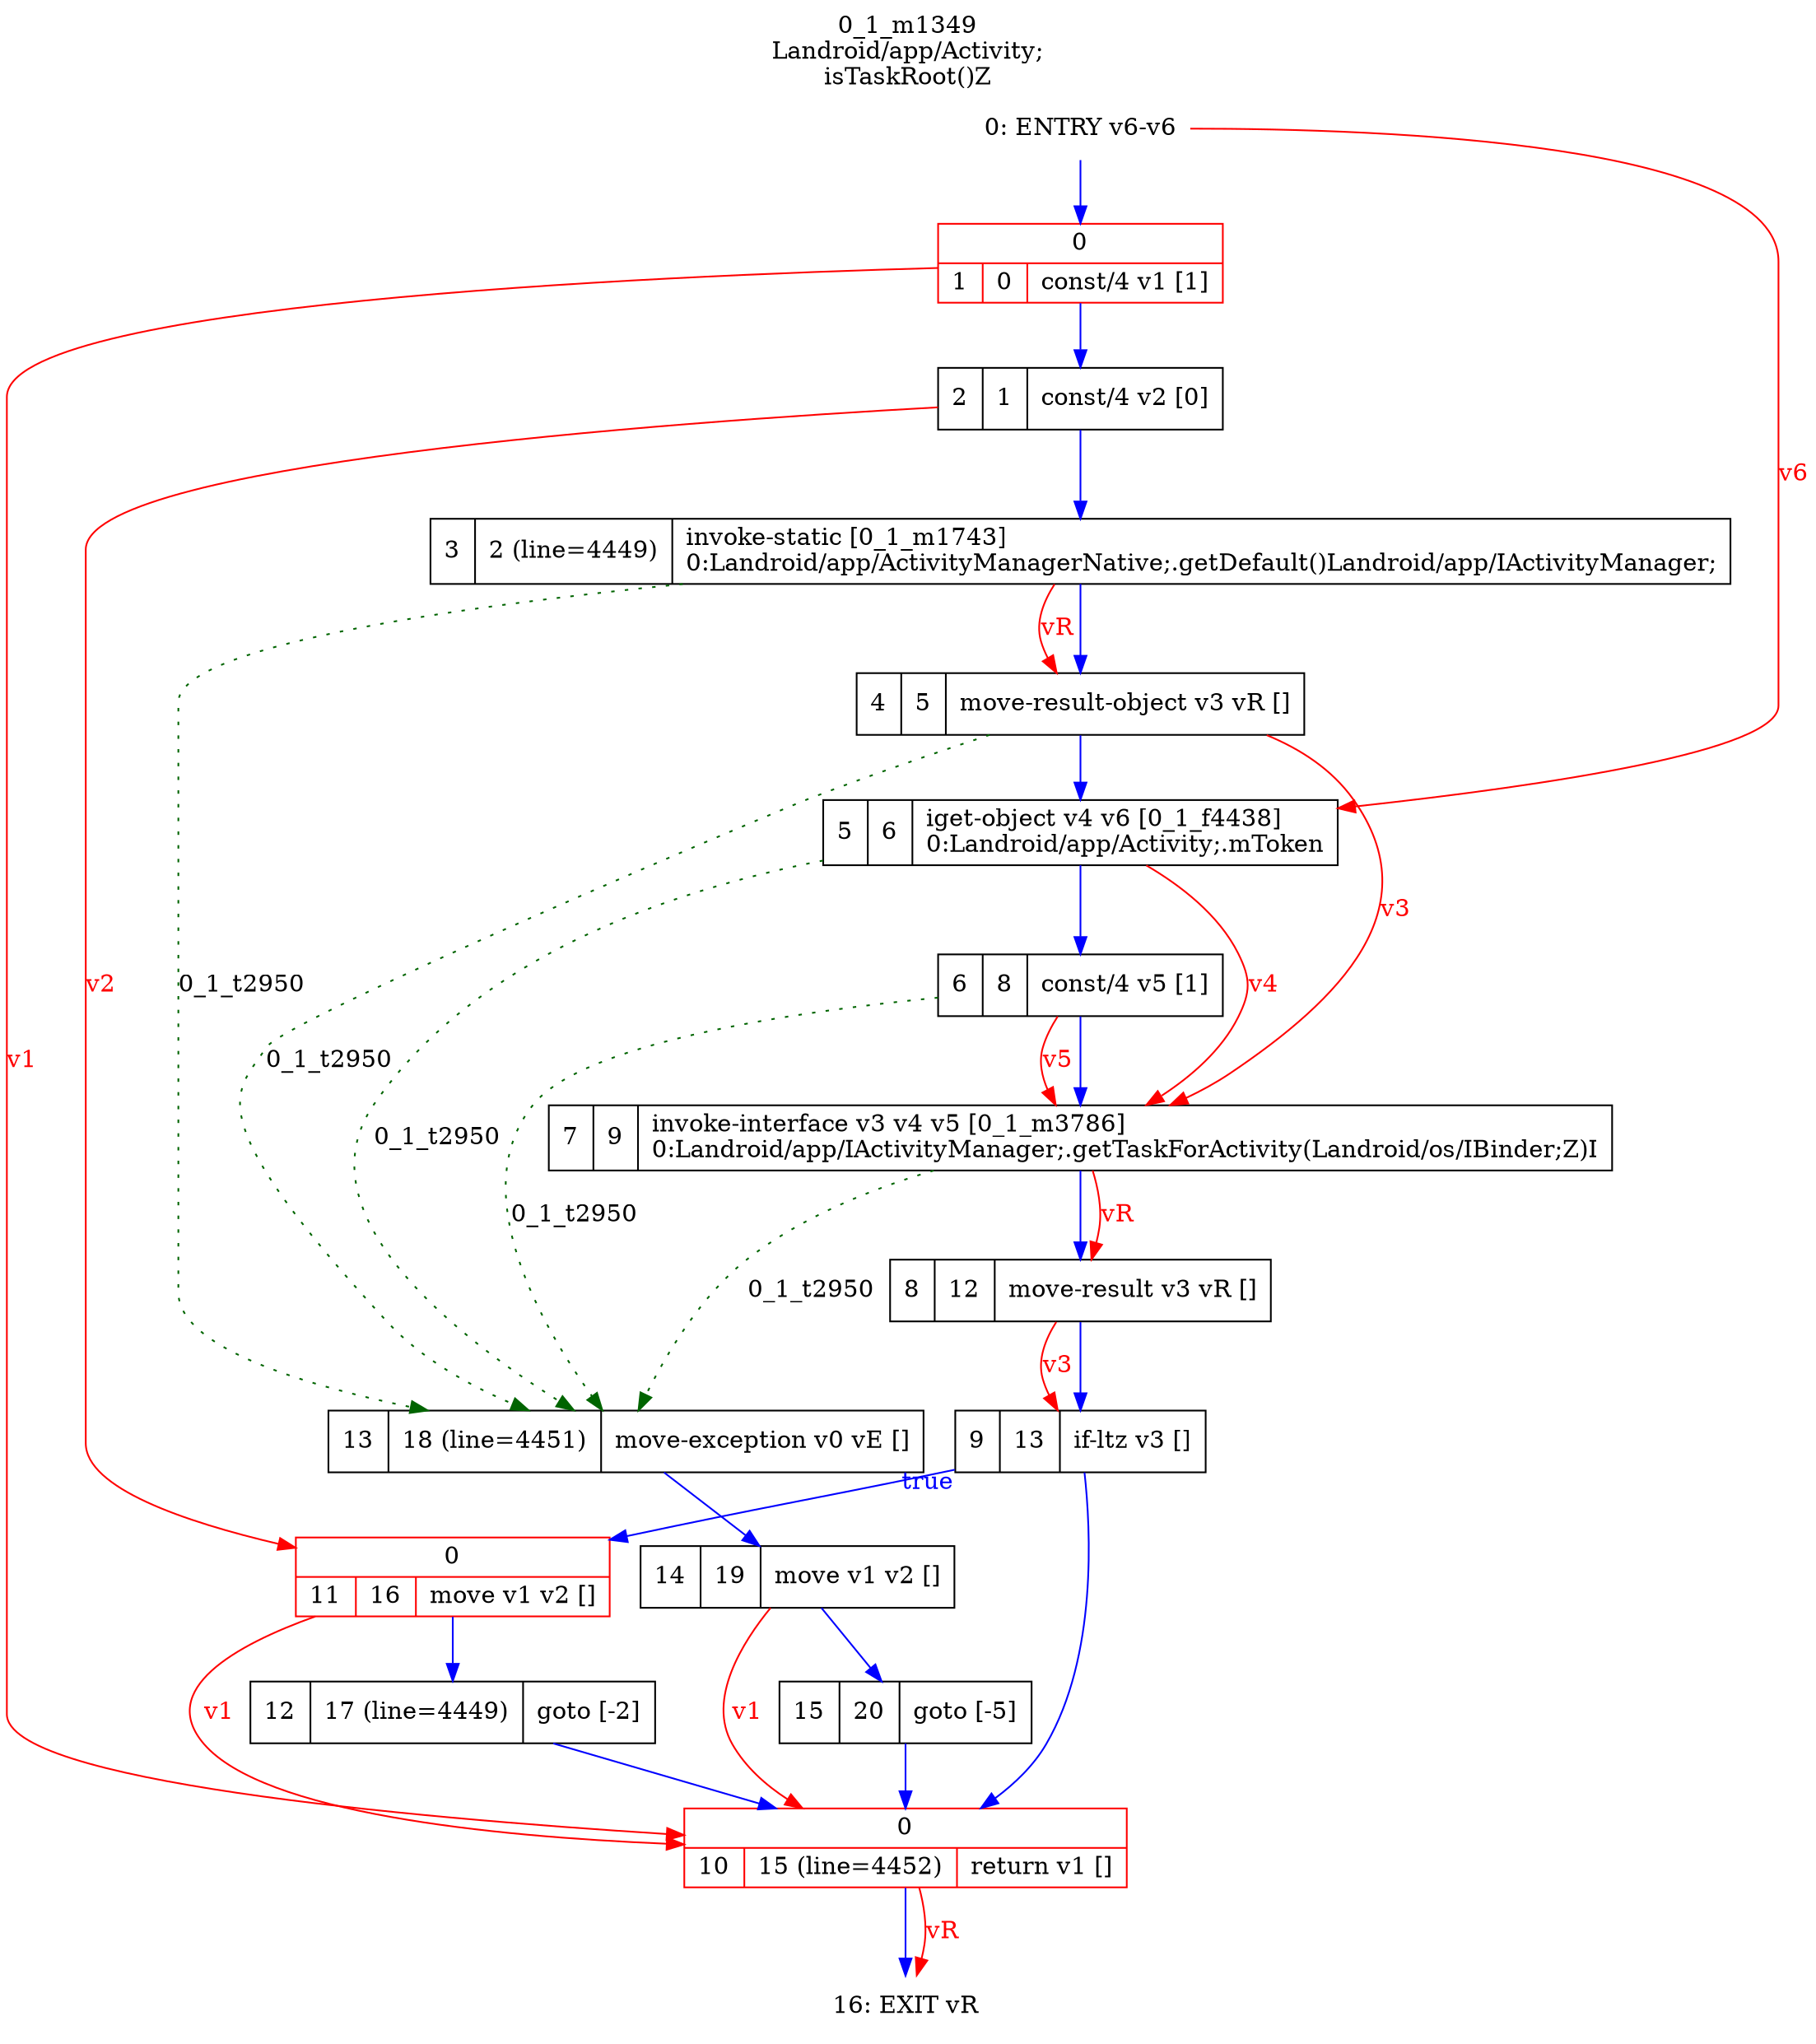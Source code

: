 digraph G {
rankdir=UD;
labelloc=t;
label="0_1_m1349\nLandroid/app/Activity;
isTaskRoot()Z";
3, 4, 5, 6, 7 -> 13 [label="0_1_t2950", color=darkgreen, style=dotted];
0[label="0: ENTRY v6-v6",shape=plaintext];
1[label="{0|{1|0|const/4 v1 [1]\l}}",shape=record, color=red];
2[label="2|1|const/4 v2 [0]\l",shape=record];
3[label="3|2 (line=4449)|invoke-static [0_1_m1743]\l0:Landroid/app/ActivityManagerNative;.getDefault()Landroid/app/IActivityManager;\l",shape=record,URL="0_1_m1743.dot"];
4[label="4|5|move-result-object v3 vR []\l",shape=record];
5[label="5|6|iget-object v4 v6 [0_1_f4438]\l0:Landroid/app/Activity;.mToken\l",shape=record];
6[label="6|8|const/4 v5 [1]\l",shape=record];
7[label="7|9|invoke-interface v3 v4 v5 [0_1_m3786]\l0:Landroid/app/IActivityManager;.getTaskForActivity(Landroid/os/IBinder;Z)I\l",shape=record,URL="0_1_m3786.dot"];
8[label="8|12|move-result v3 vR []\l",shape=record];
9[label="9|13|if-ltz v3 []\l",shape=record];
10[label="{0|{10|15 (line=4452)|return v1 []\l}}",shape=record, color=red];
11[label="{0|{11|16|move v1 v2 []\l}}",shape=record, color=red];
12[label="12|17 (line=4449)|goto [-2]\l",shape=record];
13[label="13|18 (line=4451)|move-exception v0 vE []\l",shape=record];
14[label="14|19|move v1 v2 []\l",shape=record];
15[label="15|20|goto [-5]\l",shape=record];
16[label="16: EXIT vR",shape=plaintext];
0->1 [color=blue, fontcolor=blue,weight=100, taillabel=""];
1->2 [color=blue, fontcolor=blue,weight=100, taillabel=""];
2->3 [color=blue, fontcolor=blue,weight=100, taillabel=""];
3->4 [color=blue, fontcolor=blue,weight=100, taillabel=""];
4->5 [color=blue, fontcolor=blue,weight=100, taillabel=""];
5->6 [color=blue, fontcolor=blue,weight=100, taillabel=""];
6->7 [color=blue, fontcolor=blue,weight=100, taillabel=""];
7->8 [color=blue, fontcolor=blue,weight=100, taillabel=""];
8->9 [color=blue, fontcolor=blue,weight=100, taillabel=""];
9->11 [color=blue, fontcolor=blue,weight=10, taillabel="true"];
9->10 [color=blue, fontcolor=blue,weight=100, taillabel=""];
10->16 [color=blue, fontcolor=blue,weight=100, taillabel=""];
11->12 [color=blue, fontcolor=blue,weight=100, taillabel=""];
12->10 [color=blue, fontcolor=blue,weight=100, taillabel=""];
13->14 [color=blue, fontcolor=blue,weight=100, taillabel=""];
14->15 [color=blue, fontcolor=blue,weight=100, taillabel=""];
15->10 [color=blue, fontcolor=blue,weight=100, taillabel=""];
3->4 [color=red, fontcolor=red, label="vR"];
0->5 [color=red, fontcolor=red, label="v6"];
4->7 [color=red, fontcolor=red, label="v3"];
5->7 [color=red, fontcolor=red, label="v4"];
6->7 [color=red, fontcolor=red, label="v5"];
7->8 [color=red, fontcolor=red, label="vR"];
8->9 [color=red, fontcolor=red, label="v3"];
1->10 [color=red, fontcolor=red, label="v1"];
11->10 [color=red, fontcolor=red, label="v1"];
14->10 [color=red, fontcolor=red, label="v1"];
2->11 [color=red, fontcolor=red, label="v2"];
10->16 [color=red, fontcolor=red, label="vR"];
}
